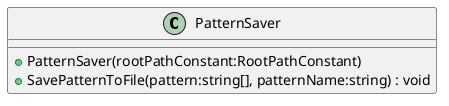@startuml
class PatternSaver {
    + PatternSaver(rootPathConstant:RootPathConstant)
    + SavePatternToFile(pattern:string[], patternName:string) : void
}
@enduml
